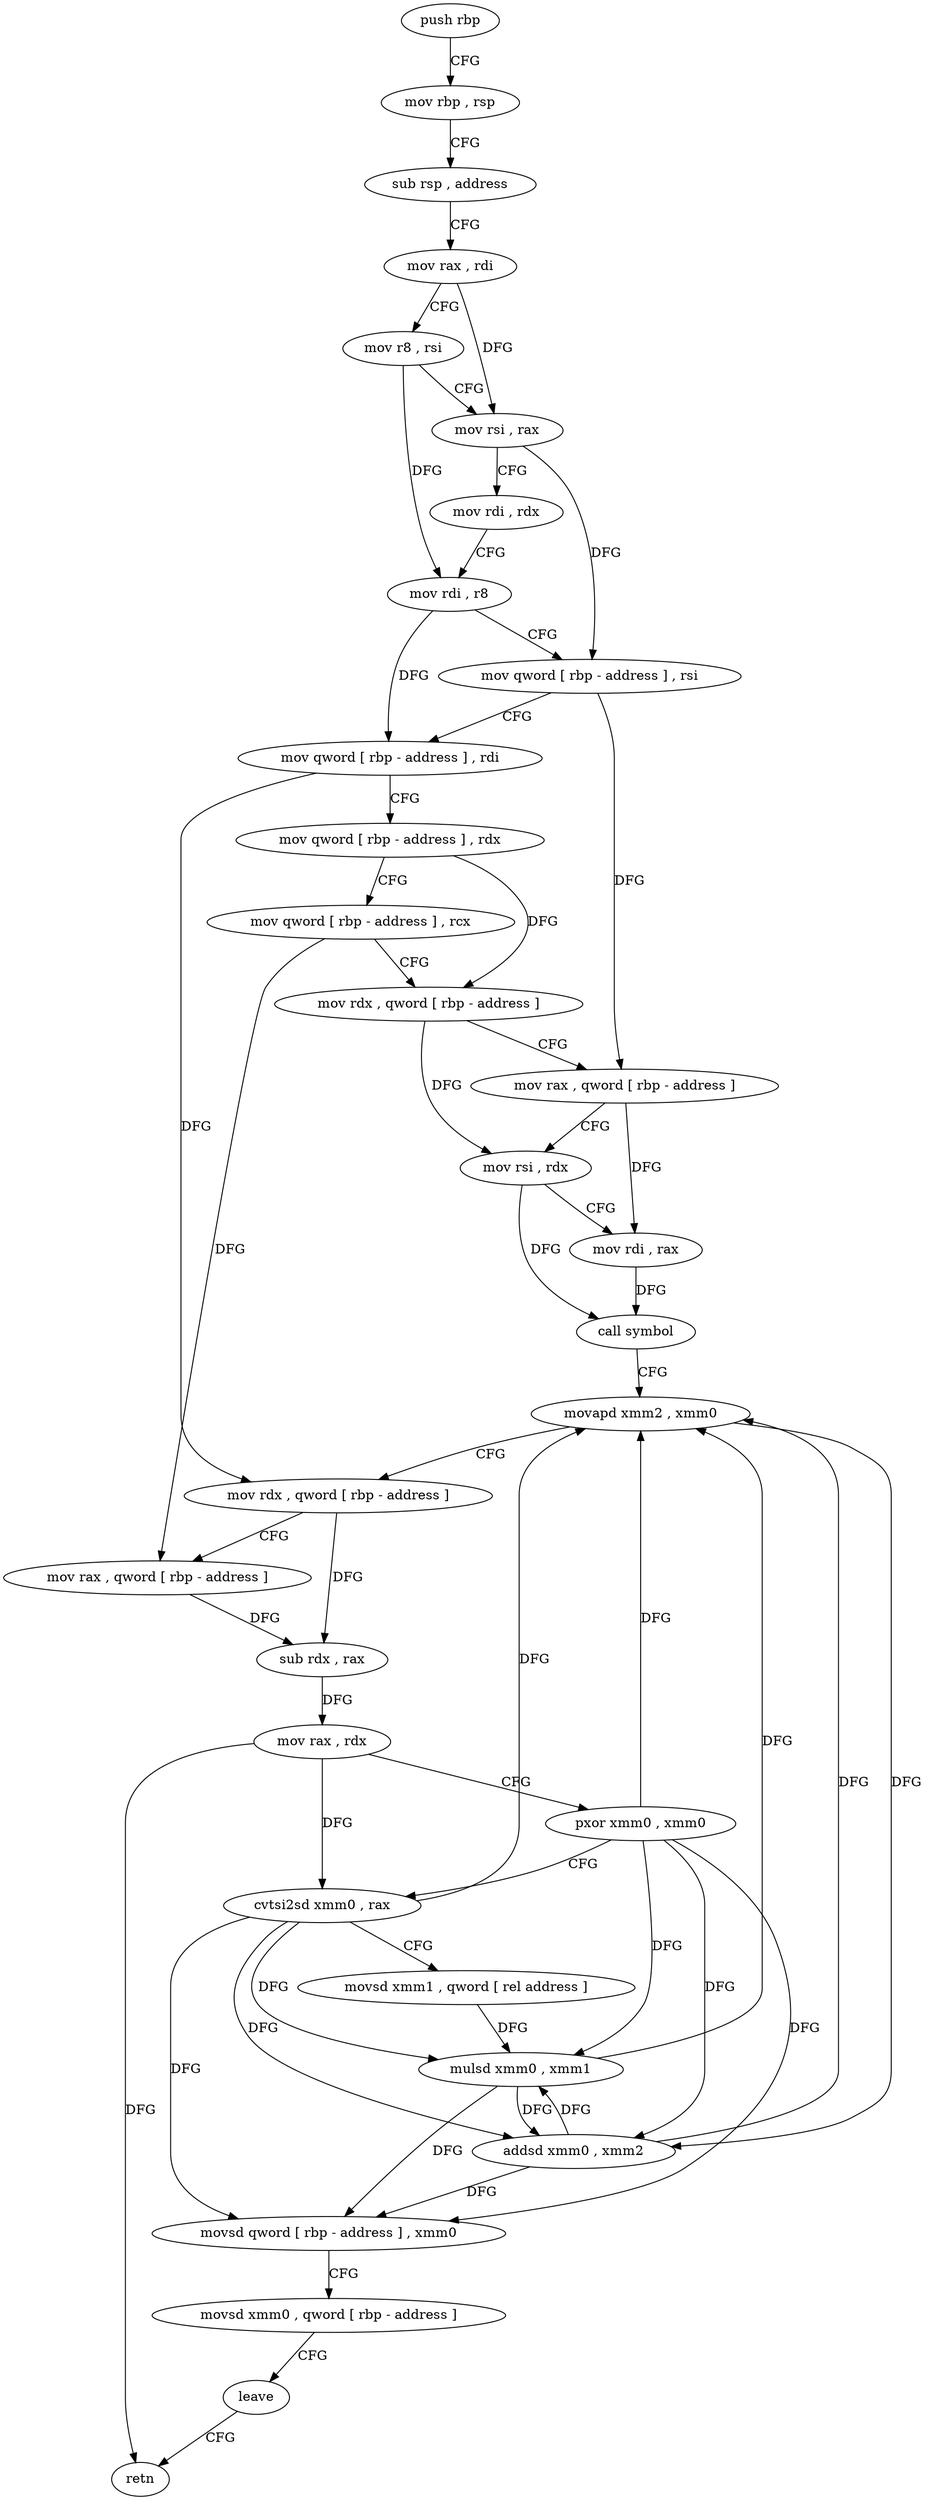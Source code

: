 digraph "func" {
"4214094" [label = "push rbp" ]
"4214095" [label = "mov rbp , rsp" ]
"4214098" [label = "sub rsp , address" ]
"4214102" [label = "mov rax , rdi" ]
"4214105" [label = "mov r8 , rsi" ]
"4214108" [label = "mov rsi , rax" ]
"4214111" [label = "mov rdi , rdx" ]
"4214114" [label = "mov rdi , r8" ]
"4214117" [label = "mov qword [ rbp - address ] , rsi" ]
"4214121" [label = "mov qword [ rbp - address ] , rdi" ]
"4214125" [label = "mov qword [ rbp - address ] , rdx" ]
"4214129" [label = "mov qword [ rbp - address ] , rcx" ]
"4214133" [label = "mov rdx , qword [ rbp - address ]" ]
"4214137" [label = "mov rax , qword [ rbp - address ]" ]
"4214141" [label = "mov rsi , rdx" ]
"4214144" [label = "mov rdi , rax" ]
"4214147" [label = "call symbol" ]
"4214152" [label = "movapd xmm2 , xmm0" ]
"4214156" [label = "mov rdx , qword [ rbp - address ]" ]
"4214160" [label = "mov rax , qword [ rbp - address ]" ]
"4214164" [label = "sub rdx , rax" ]
"4214167" [label = "mov rax , rdx" ]
"4214170" [label = "pxor xmm0 , xmm0" ]
"4214174" [label = "cvtsi2sd xmm0 , rax" ]
"4214179" [label = "movsd xmm1 , qword [ rel address ]" ]
"4214187" [label = "mulsd xmm0 , xmm1" ]
"4214191" [label = "addsd xmm0 , xmm2" ]
"4214195" [label = "movsd qword [ rbp - address ] , xmm0" ]
"4214200" [label = "movsd xmm0 , qword [ rbp - address ]" ]
"4214205" [label = "leave" ]
"4214206" [label = "retn" ]
"4214094" -> "4214095" [ label = "CFG" ]
"4214095" -> "4214098" [ label = "CFG" ]
"4214098" -> "4214102" [ label = "CFG" ]
"4214102" -> "4214105" [ label = "CFG" ]
"4214102" -> "4214108" [ label = "DFG" ]
"4214105" -> "4214108" [ label = "CFG" ]
"4214105" -> "4214114" [ label = "DFG" ]
"4214108" -> "4214111" [ label = "CFG" ]
"4214108" -> "4214117" [ label = "DFG" ]
"4214111" -> "4214114" [ label = "CFG" ]
"4214114" -> "4214117" [ label = "CFG" ]
"4214114" -> "4214121" [ label = "DFG" ]
"4214117" -> "4214121" [ label = "CFG" ]
"4214117" -> "4214137" [ label = "DFG" ]
"4214121" -> "4214125" [ label = "CFG" ]
"4214121" -> "4214156" [ label = "DFG" ]
"4214125" -> "4214129" [ label = "CFG" ]
"4214125" -> "4214133" [ label = "DFG" ]
"4214129" -> "4214133" [ label = "CFG" ]
"4214129" -> "4214160" [ label = "DFG" ]
"4214133" -> "4214137" [ label = "CFG" ]
"4214133" -> "4214141" [ label = "DFG" ]
"4214137" -> "4214141" [ label = "CFG" ]
"4214137" -> "4214144" [ label = "DFG" ]
"4214141" -> "4214144" [ label = "CFG" ]
"4214141" -> "4214147" [ label = "DFG" ]
"4214144" -> "4214147" [ label = "DFG" ]
"4214147" -> "4214152" [ label = "CFG" ]
"4214152" -> "4214156" [ label = "CFG" ]
"4214152" -> "4214191" [ label = "DFG" ]
"4214156" -> "4214160" [ label = "CFG" ]
"4214156" -> "4214164" [ label = "DFG" ]
"4214160" -> "4214164" [ label = "DFG" ]
"4214164" -> "4214167" [ label = "DFG" ]
"4214167" -> "4214170" [ label = "CFG" ]
"4214167" -> "4214174" [ label = "DFG" ]
"4214167" -> "4214206" [ label = "DFG" ]
"4214170" -> "4214174" [ label = "CFG" ]
"4214170" -> "4214152" [ label = "DFG" ]
"4214170" -> "4214187" [ label = "DFG" ]
"4214170" -> "4214191" [ label = "DFG" ]
"4214170" -> "4214195" [ label = "DFG" ]
"4214174" -> "4214179" [ label = "CFG" ]
"4214174" -> "4214152" [ label = "DFG" ]
"4214174" -> "4214187" [ label = "DFG" ]
"4214174" -> "4214191" [ label = "DFG" ]
"4214174" -> "4214195" [ label = "DFG" ]
"4214179" -> "4214187" [ label = "DFG" ]
"4214187" -> "4214191" [ label = "DFG" ]
"4214187" -> "4214152" [ label = "DFG" ]
"4214187" -> "4214195" [ label = "DFG" ]
"4214191" -> "4214195" [ label = "DFG" ]
"4214191" -> "4214152" [ label = "DFG" ]
"4214191" -> "4214187" [ label = "DFG" ]
"4214195" -> "4214200" [ label = "CFG" ]
"4214200" -> "4214205" [ label = "CFG" ]
"4214205" -> "4214206" [ label = "CFG" ]
}
